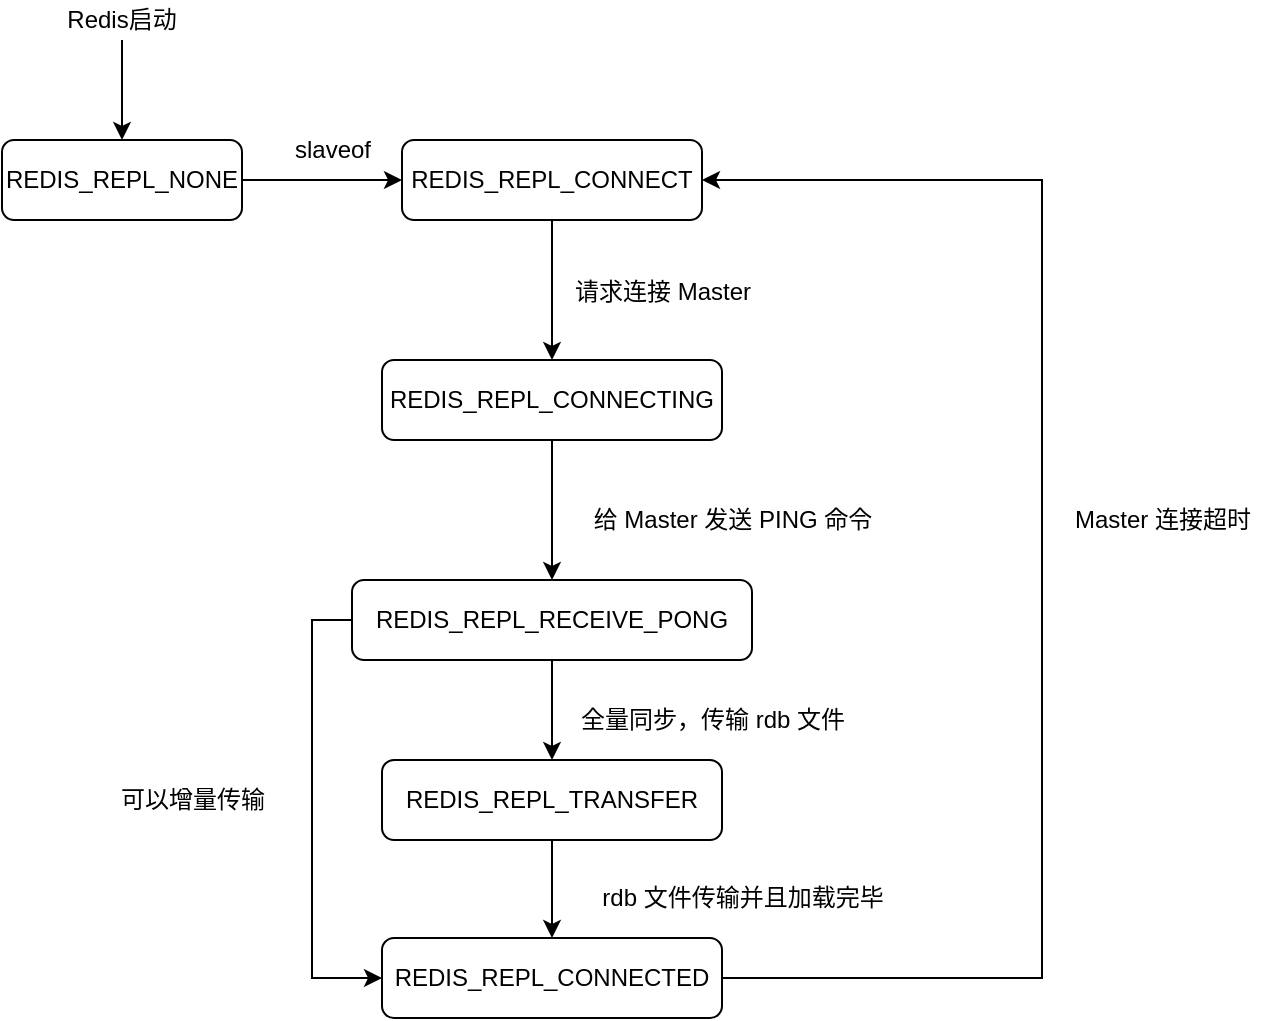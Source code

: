 <mxfile version="12.4.9" type="device"><diagram id="Q2uE1bPeBUbnWSA7YR2X" name="Page-1"><mxGraphModel dx="1408" dy="787" grid="1" gridSize="10" guides="1" tooltips="1" connect="1" arrows="1" fold="1" page="1" pageScale="1" pageWidth="850" pageHeight="1100" math="0" shadow="0"><root><mxCell id="0"/><mxCell id="1" parent="0"/><mxCell id="d_R6y350920PARrKXTVu-64" style="edgeStyle=none;rounded=0;orthogonalLoop=1;jettySize=auto;html=1;exitX=1;exitY=0.5;exitDx=0;exitDy=0;startArrow=none;startFill=0;endArrow=classic;endFill=1;" edge="1" parent="1" source="d_R6y350920PARrKXTVu-55" target="d_R6y350920PARrKXTVu-56"><mxGeometry relative="1" as="geometry"/></mxCell><mxCell id="d_R6y350920PARrKXTVu-55" value="REDIS_REPL_NONE" style="rounded=1;whiteSpace=wrap;html=1;" vertex="1" parent="1"><mxGeometry x="120" y="180" width="120" height="40" as="geometry"/></mxCell><mxCell id="d_R6y350920PARrKXTVu-66" style="edgeStyle=none;rounded=0;orthogonalLoop=1;jettySize=auto;html=1;exitX=0.5;exitY=1;exitDx=0;exitDy=0;entryX=0.5;entryY=0;entryDx=0;entryDy=0;startArrow=none;startFill=0;endArrow=classic;endFill=1;" edge="1" parent="1" source="d_R6y350920PARrKXTVu-56" target="d_R6y350920PARrKXTVu-58"><mxGeometry relative="1" as="geometry"/></mxCell><mxCell id="d_R6y350920PARrKXTVu-56" value="REDIS_REPL_CONNECT" style="rounded=1;whiteSpace=wrap;html=1;" vertex="1" parent="1"><mxGeometry x="320" y="180" width="150" height="40" as="geometry"/></mxCell><mxCell id="d_R6y350920PARrKXTVu-68" style="edgeStyle=none;rounded=0;orthogonalLoop=1;jettySize=auto;html=1;exitX=0.5;exitY=1;exitDx=0;exitDy=0;entryX=0.5;entryY=0;entryDx=0;entryDy=0;startArrow=none;startFill=0;endArrow=classic;endFill=1;" edge="1" parent="1" source="d_R6y350920PARrKXTVu-58" target="d_R6y350920PARrKXTVu-59"><mxGeometry relative="1" as="geometry"/></mxCell><mxCell id="d_R6y350920PARrKXTVu-58" value="REDIS_REPL_CONNECTING" style="rounded=1;whiteSpace=wrap;html=1;" vertex="1" parent="1"><mxGeometry x="310" y="290" width="170" height="40" as="geometry"/></mxCell><mxCell id="d_R6y350920PARrKXTVu-71" style="edgeStyle=none;rounded=0;orthogonalLoop=1;jettySize=auto;html=1;exitX=0.5;exitY=1;exitDx=0;exitDy=0;startArrow=none;startFill=0;endArrow=classic;endFill=1;" edge="1" parent="1" source="d_R6y350920PARrKXTVu-59" target="d_R6y350920PARrKXTVu-60"><mxGeometry relative="1" as="geometry"/></mxCell><mxCell id="d_R6y350920PARrKXTVu-73" style="edgeStyle=orthogonalEdgeStyle;rounded=0;orthogonalLoop=1;jettySize=auto;html=1;exitX=0;exitY=0.5;exitDx=0;exitDy=0;entryX=0;entryY=0.5;entryDx=0;entryDy=0;startArrow=none;startFill=0;endArrow=classic;endFill=1;" edge="1" parent="1" source="d_R6y350920PARrKXTVu-59" target="d_R6y350920PARrKXTVu-61"><mxGeometry relative="1" as="geometry"/></mxCell><mxCell id="d_R6y350920PARrKXTVu-59" value="REDIS_REPL_RECEIVE_PONG" style="rounded=1;whiteSpace=wrap;html=1;" vertex="1" parent="1"><mxGeometry x="295" y="400" width="200" height="40" as="geometry"/></mxCell><mxCell id="d_R6y350920PARrKXTVu-74" style="edgeStyle=orthogonalEdgeStyle;rounded=0;orthogonalLoop=1;jettySize=auto;html=1;exitX=0.5;exitY=1;exitDx=0;exitDy=0;entryX=0.5;entryY=0;entryDx=0;entryDy=0;startArrow=none;startFill=0;endArrow=classic;endFill=1;" edge="1" parent="1" source="d_R6y350920PARrKXTVu-60" target="d_R6y350920PARrKXTVu-61"><mxGeometry relative="1" as="geometry"/></mxCell><mxCell id="d_R6y350920PARrKXTVu-60" value="REDIS_REPL_TRANSFER" style="rounded=1;whiteSpace=wrap;html=1;" vertex="1" parent="1"><mxGeometry x="310" y="490" width="170" height="40" as="geometry"/></mxCell><mxCell id="d_R6y350920PARrKXTVu-77" style="edgeStyle=orthogonalEdgeStyle;rounded=0;orthogonalLoop=1;jettySize=auto;html=1;exitX=1;exitY=0.5;exitDx=0;exitDy=0;entryX=1;entryY=0.5;entryDx=0;entryDy=0;startArrow=none;startFill=0;endArrow=classic;endFill=1;" edge="1" parent="1" source="d_R6y350920PARrKXTVu-61" target="d_R6y350920PARrKXTVu-56"><mxGeometry relative="1" as="geometry"><Array as="points"><mxPoint x="640" y="599"/><mxPoint x="640" y="200"/></Array></mxGeometry></mxCell><mxCell id="d_R6y350920PARrKXTVu-61" value="REDIS_REPL_CONNECTED" style="rounded=1;whiteSpace=wrap;html=1;" vertex="1" parent="1"><mxGeometry x="310" y="579" width="170" height="40" as="geometry"/></mxCell><mxCell id="d_R6y350920PARrKXTVu-63" style="edgeStyle=none;rounded=0;orthogonalLoop=1;jettySize=auto;html=1;exitX=0.5;exitY=1;exitDx=0;exitDy=0;entryX=0.5;entryY=0;entryDx=0;entryDy=0;startArrow=none;startFill=0;endArrow=classic;endFill=1;" edge="1" parent="1" source="d_R6y350920PARrKXTVu-62" target="d_R6y350920PARrKXTVu-55"><mxGeometry relative="1" as="geometry"/></mxCell><mxCell id="d_R6y350920PARrKXTVu-62" value="Redis启动" style="text;html=1;strokeColor=none;fillColor=none;align=center;verticalAlign=middle;whiteSpace=wrap;rounded=0;" vertex="1" parent="1"><mxGeometry x="150" y="110" width="60" height="20" as="geometry"/></mxCell><mxCell id="d_R6y350920PARrKXTVu-65" value="slaveof" style="text;html=1;align=center;verticalAlign=middle;resizable=0;points=[];autosize=1;" vertex="1" parent="1"><mxGeometry x="260" y="175" width="50" height="20" as="geometry"/></mxCell><mxCell id="d_R6y350920PARrKXTVu-67" value="请求连接 Master" style="text;html=1;align=center;verticalAlign=middle;resizable=0;points=[];autosize=1;" vertex="1" parent="1"><mxGeometry x="400" y="246" width="100" height="20" as="geometry"/></mxCell><mxCell id="d_R6y350920PARrKXTVu-69" value="给 Master 发送 PING 命令" style="text;html=1;align=center;verticalAlign=middle;resizable=0;points=[];autosize=1;" vertex="1" parent="1"><mxGeometry x="410" y="360" width="150" height="20" as="geometry"/></mxCell><mxCell id="d_R6y350920PARrKXTVu-72" value="全量同步，传输 rdb 文件" style="text;html=1;align=center;verticalAlign=middle;resizable=0;points=[];autosize=1;" vertex="1" parent="1"><mxGeometry x="400" y="460" width="150" height="20" as="geometry"/></mxCell><mxCell id="d_R6y350920PARrKXTVu-75" value="rdb 文件传输并且加载完毕" style="text;html=1;align=center;verticalAlign=middle;resizable=0;points=[];autosize=1;" vertex="1" parent="1"><mxGeometry x="410" y="549" width="160" height="20" as="geometry"/></mxCell><mxCell id="d_R6y350920PARrKXTVu-76" value="可以增量传输" style="text;html=1;align=center;verticalAlign=middle;resizable=0;points=[];autosize=1;" vertex="1" parent="1"><mxGeometry x="170" y="500" width="90" height="20" as="geometry"/></mxCell><mxCell id="d_R6y350920PARrKXTVu-78" value="Master 连接超时" style="text;html=1;align=center;verticalAlign=middle;resizable=0;points=[];autosize=1;" vertex="1" parent="1"><mxGeometry x="650" y="360" width="100" height="20" as="geometry"/></mxCell></root></mxGraphModel></diagram></mxfile>